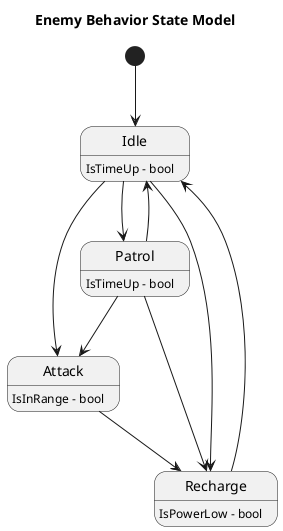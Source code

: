 @startuml "enemy behavior-state model.puml"

title Enemy Behavior State Model

[*] --> Idle
Idle : IsTimeUp - bool

state Patrol
Patrol : IsTimeUp - bool

state Attack
Attack : IsInRange - bool

state Recharge
Recharge : IsPowerLow - bool

Idle --> Patrol
Idle --> Attack
Idle --> Recharge
Patrol --> Idle
Patrol --> Attack
Patrol --> Recharge
Attack --> Recharge
Recharge --> Idle

@enduml